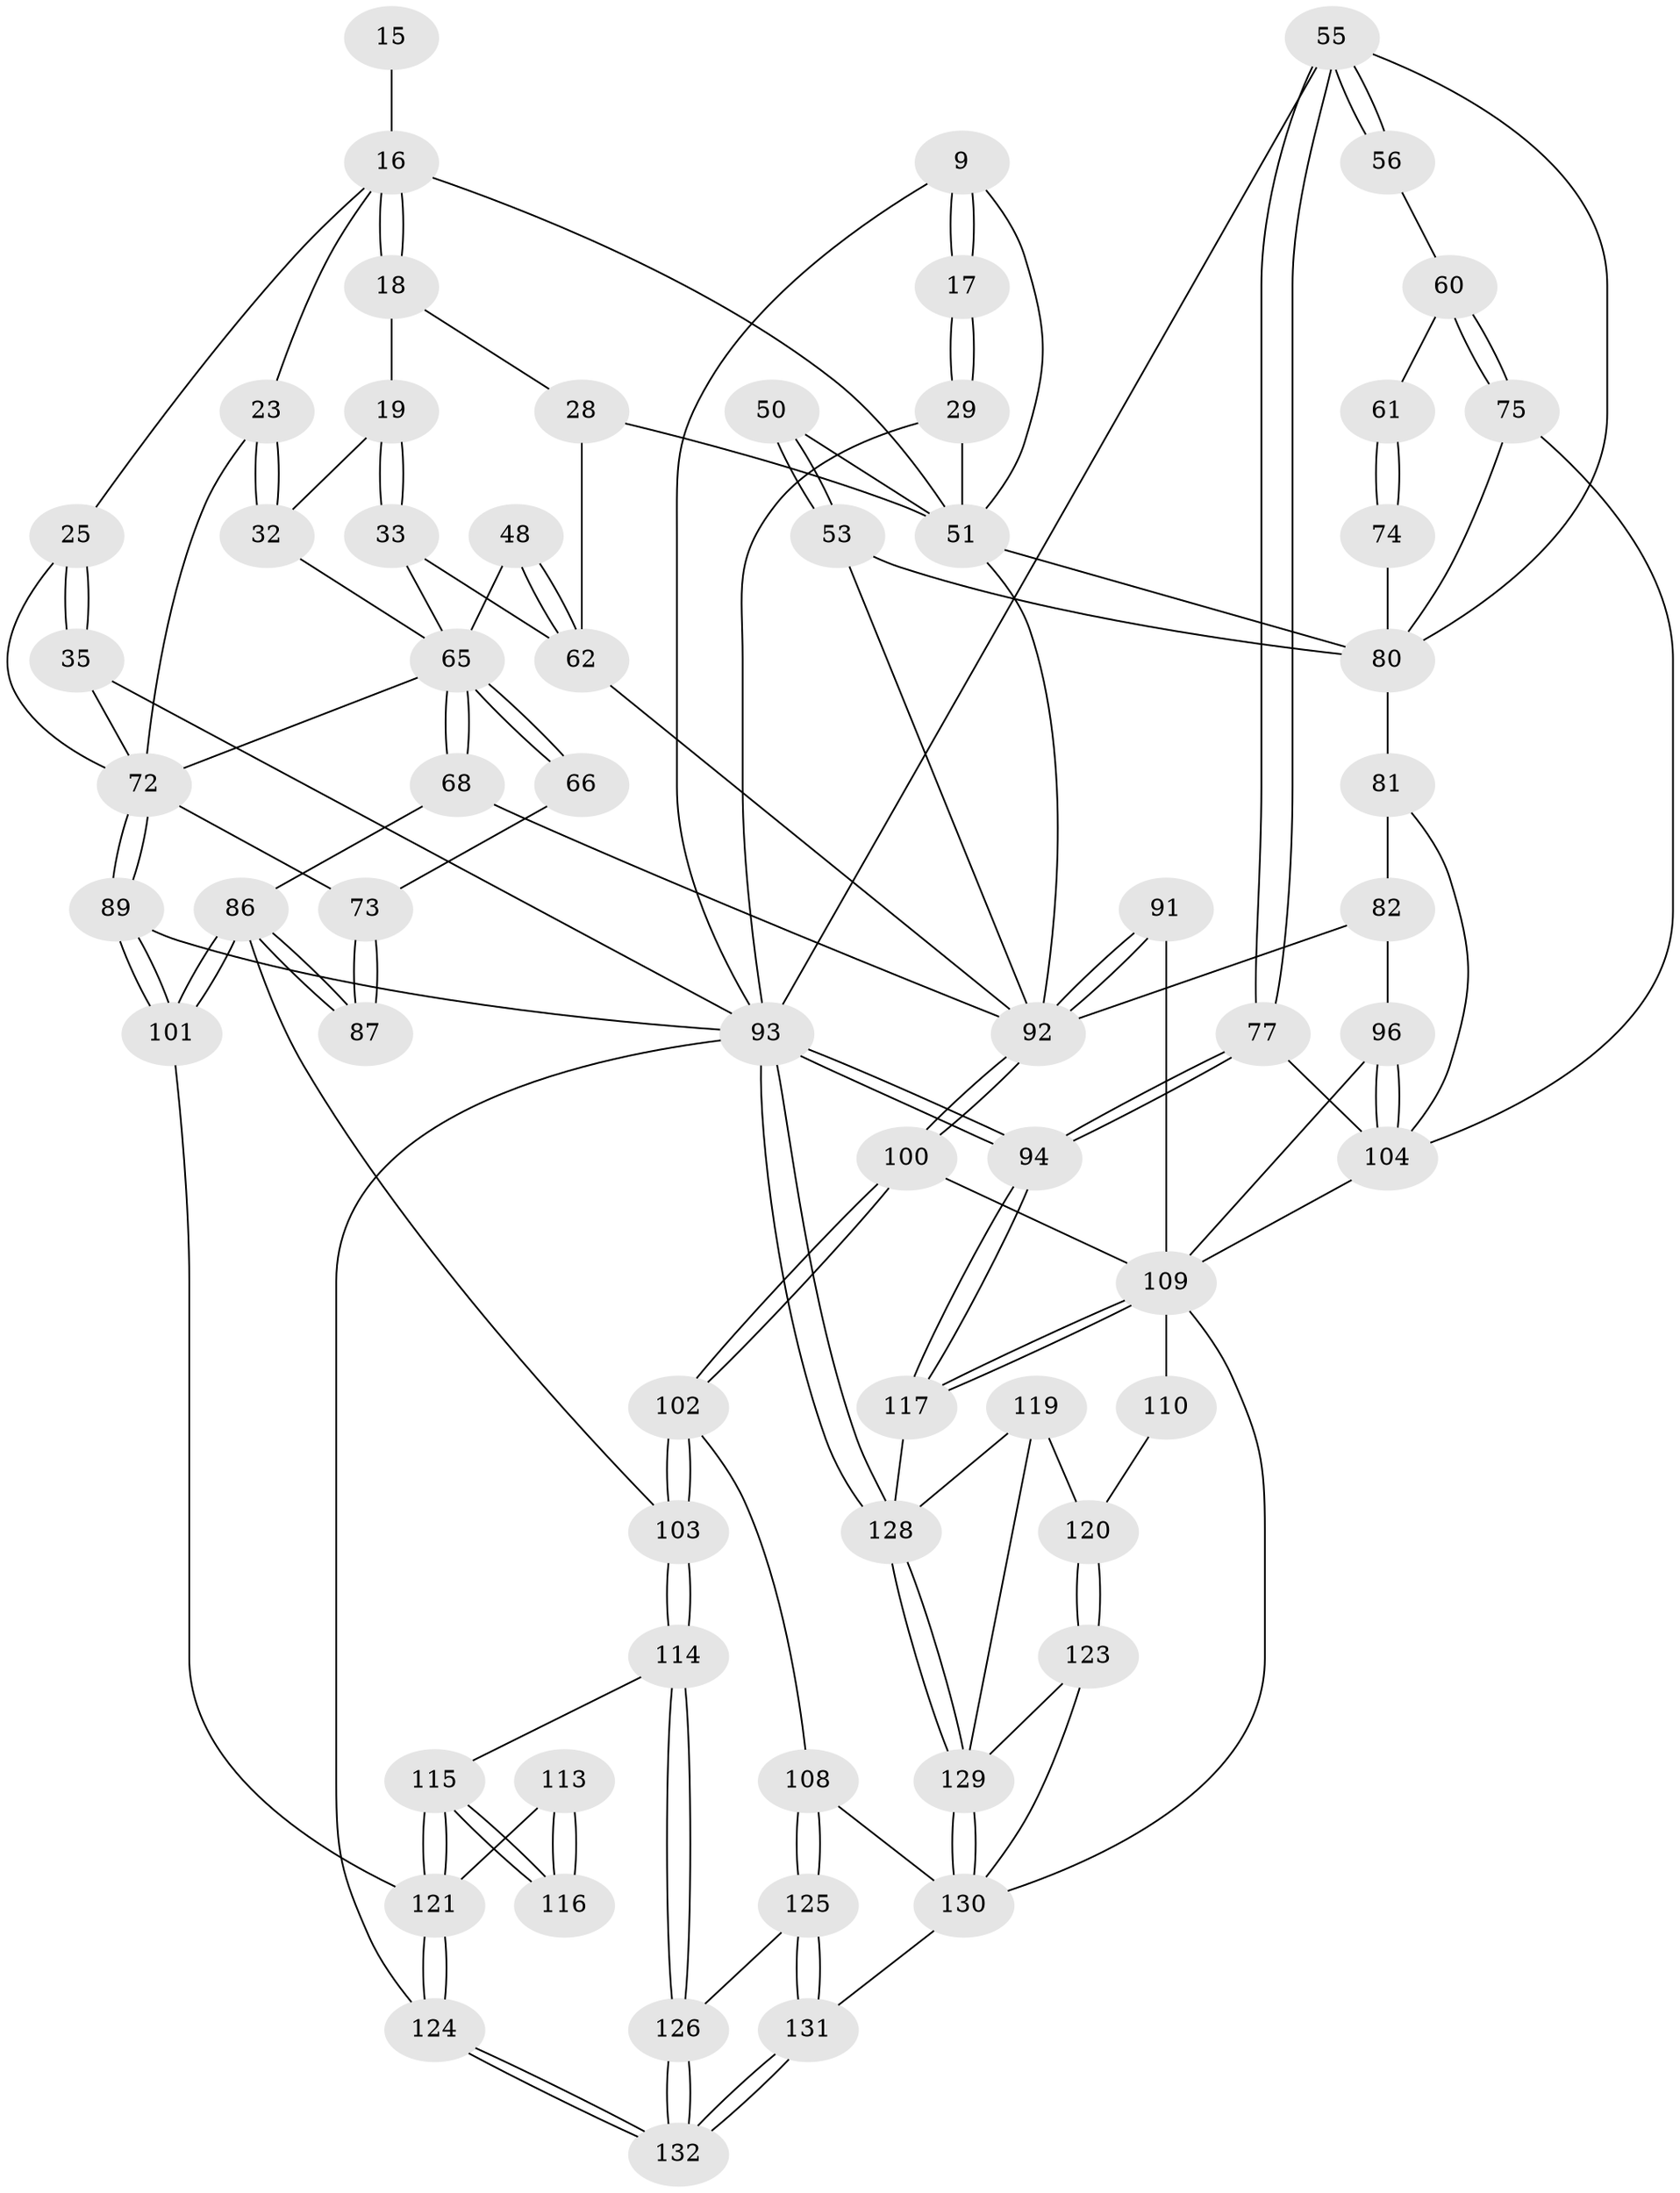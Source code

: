 // original degree distribution, {3: 0.022727272727272728, 5: 0.44696969696969696, 4: 0.26515151515151514, 6: 0.26515151515151514}
// Generated by graph-tools (version 1.1) at 2025/01/03/09/25 05:01:26]
// undirected, 66 vertices, 154 edges
graph export_dot {
graph [start="1"]
  node [color=gray90,style=filled];
  9 [pos="+0.5605995678787263+0.07938249440285686",super="+2"];
  15 [pos="+0.37403482005248717+0.09570590548238793"];
  16 [pos="+0.389049313717976+0.12487748612911036",super="+12+14"];
  17 [pos="+0.7198977285434599+0.12571152261170215"];
  18 [pos="+0.3707782060844917+0.22064262821322403"];
  19 [pos="+0.3640163150285318+0.22126858164221122"];
  23 [pos="+0.08963599382224742+0.2848764957236049",super="+21"];
  25 [pos="+0.04937748380207533+0.2436438003264516",super="+6"];
  28 [pos="+0.4066973504409448+0.24756943231754283",super="+22"];
  29 [pos="+0.7198304935474692+0.17470112324006584"];
  32 [pos="+0.1996456555910389+0.20547635020519678",super="+20"];
  33 [pos="+0.30191075395171746+0.2892442932541972"];
  35 [pos="+0+0.18613974000123676",super="+5"];
  48 [pos="+0.27889928670559705+0.3653352104523492"];
  50 [pos="+0.6502320287725835+0.39641724018486363"];
  51 [pos="+0.534481715920234+0.3423656451157052",super="+27+42"];
  53 [pos="+0.6911474342383852+0.432901559177855"];
  55 [pos="+1+0.37301868227815216",super="+43+39"];
  56 [pos="+0.99964418389+0.3872979634140544"];
  60 [pos="+0.9746125325010292+0.4081640768608098"];
  61 [pos="+0.9600954678585223+0.41387292494877725"];
  62 [pos="+0.38567619010301896+0.4179224796156084",super="+36+37"];
  65 [pos="+0.2485403056842703+0.4942848123391783",super="+49+44+45"];
  66 [pos="+0.1892846065864945+0.48484563872899666"];
  68 [pos="+0.35586938777580773+0.5656966685897"];
  72 [pos="+0+0.5092729993744398",super="+54+47+24+46"];
  73 [pos="+0.17918408663247312+0.49334045410247435",super="+70+71"];
  74 [pos="+0.8871111187853423+0.4536188262942441",super="+58"];
  75 [pos="+0.9503077790668251+0.6278670296702891"];
  77 [pos="+1+0.8513160528318016"];
  80 [pos="+0.7722425404553716+0.47272834282687226",super="+59+76+52"];
  81 [pos="+0.7667974819494627+0.5317768894255893"];
  82 [pos="+0.7090849118404963+0.5809128640467925"];
  86 [pos="+0.13843669317088864+0.680893625869951",super="+85"];
  87 [pos="+0.12220314175379479+0.6224208084659781"];
  89 [pos="+0+0.7430006044765713"];
  91 [pos="+0.6183781693459999+0.6219212809281413"];
  92 [pos="+0.5263699602369147+0.6918241105251854",super="+67+83"];
  93 [pos="+1+1",super="+4+90+31"];
  94 [pos="+1+0.8672535325592867"];
  96 [pos="+0.728192352335694+0.6709293953016751",super="+95"];
  100 [pos="+0.5328692710717384+0.7148662416750209"];
  101 [pos="+0+0.741165089669844"];
  102 [pos="+0.40832655551140223+0.7973433932188295"];
  103 [pos="+0.29536839549123106+0.8036731876892387"];
  104 [pos="+0.702155614110809+0.7374430942091661",super="+88"];
  108 [pos="+0.4921112177227088+0.8783074823898377"];
  109 [pos="+0.7035354819837971+0.7670683210051117",super="+106"];
  110 [pos="+0.6953558694701373+0.781832152908452"];
  113 [pos="+0.17919070765426964+0.7196876566040623",super="+112"];
  114 [pos="+0.2952489553866346+0.8043931421711612"];
  115 [pos="+0.1719104898622857+0.8946897718195792"];
  116 [pos="+0.1267204358407622+0.8419007555711011"];
  117 [pos="+0.7875180594537373+0.8284713797129211"];
  119 [pos="+0.7126334374780416+0.8974816958514348"];
  120 [pos="+0.6911947356565485+0.8282118411270735"];
  121 [pos="+0.09737322372108942+1",super="+111"];
  123 [pos="+0.6150366365240438+0.9044570608478737"];
  124 [pos="+0+1"];
  125 [pos="+0.4665867798594135+0.909191216857716"];
  126 [pos="+0.3267323754013582+0.8968885002663918"];
  128 [pos="+1+1",super="+118"];
  129 [pos="+0.7807789329207224+1",super="+127"];
  130 [pos="+0.5421983303540195+1",super="+122+107"];
  131 [pos="+0.46749853222095955+1"];
  132 [pos="+0.3280664588433277+1"];
  9 -- 17 [weight=2];
  9 -- 17;
  9 -- 93;
  9 -- 51;
  15 -- 16 [weight=3];
  16 -- 18;
  16 -- 18;
  16 -- 25;
  16 -- 23;
  16 -- 51;
  17 -- 29;
  17 -- 29;
  18 -- 19;
  18 -- 28;
  19 -- 33;
  19 -- 33;
  19 -- 32;
  23 -- 32 [weight=2];
  23 -- 32;
  23 -- 72;
  25 -- 35 [weight=2];
  25 -- 35;
  25 -- 72;
  28 -- 62;
  28 -- 51 [weight=2];
  29 -- 93;
  29 -- 51;
  32 -- 65;
  33 -- 62;
  33 -- 65;
  35 -- 93 [weight=2];
  35 -- 72;
  48 -- 62 [weight=2];
  48 -- 62;
  48 -- 65;
  50 -- 51 [weight=2];
  50 -- 53;
  50 -- 53;
  51 -- 80;
  51 -- 92;
  53 -- 80;
  53 -- 92;
  55 -- 56 [weight=2];
  55 -- 56;
  55 -- 77;
  55 -- 77;
  55 -- 93 [weight=2];
  55 -- 80;
  56 -- 60;
  60 -- 61;
  60 -- 75;
  60 -- 75;
  61 -- 74 [weight=2];
  61 -- 74;
  62 -- 92;
  65 -- 66 [weight=2];
  65 -- 66;
  65 -- 68;
  65 -- 68;
  65 -- 72;
  66 -- 73;
  68 -- 92;
  68 -- 86;
  72 -- 89;
  72 -- 89;
  72 -- 73 [weight=2];
  73 -- 87 [weight=2];
  73 -- 87;
  74 -- 80 [weight=3];
  75 -- 80;
  75 -- 104;
  77 -- 94;
  77 -- 94;
  77 -- 104;
  80 -- 81;
  81 -- 82;
  81 -- 104;
  82 -- 92;
  82 -- 96;
  86 -- 87;
  86 -- 87;
  86 -- 101;
  86 -- 101;
  86 -- 103;
  89 -- 101;
  89 -- 101;
  89 -- 93;
  91 -- 92 [weight=2];
  91 -- 92;
  91 -- 109;
  92 -- 100;
  92 -- 100;
  93 -- 94;
  93 -- 94;
  93 -- 128;
  93 -- 128;
  93 -- 124;
  94 -- 117;
  94 -- 117;
  96 -- 104 [weight=2];
  96 -- 104;
  96 -- 109;
  100 -- 102;
  100 -- 102;
  100 -- 109;
  101 -- 121;
  102 -- 103;
  102 -- 103;
  102 -- 108;
  103 -- 114;
  103 -- 114;
  104 -- 109;
  108 -- 125;
  108 -- 125;
  108 -- 130;
  109 -- 110 [weight=2];
  109 -- 117;
  109 -- 117;
  109 -- 130;
  110 -- 120;
  113 -- 116 [weight=2];
  113 -- 116;
  113 -- 121;
  114 -- 115;
  114 -- 126;
  114 -- 126;
  115 -- 116;
  115 -- 116;
  115 -- 121;
  115 -- 121;
  117 -- 128;
  119 -- 120;
  119 -- 128;
  119 -- 129;
  120 -- 123;
  120 -- 123;
  121 -- 124;
  121 -- 124;
  123 -- 130;
  123 -- 129;
  124 -- 132;
  124 -- 132;
  125 -- 126;
  125 -- 131;
  125 -- 131;
  126 -- 132;
  126 -- 132;
  128 -- 129;
  128 -- 129;
  129 -- 130;
  129 -- 130;
  130 -- 131;
  131 -- 132;
  131 -- 132;
}
